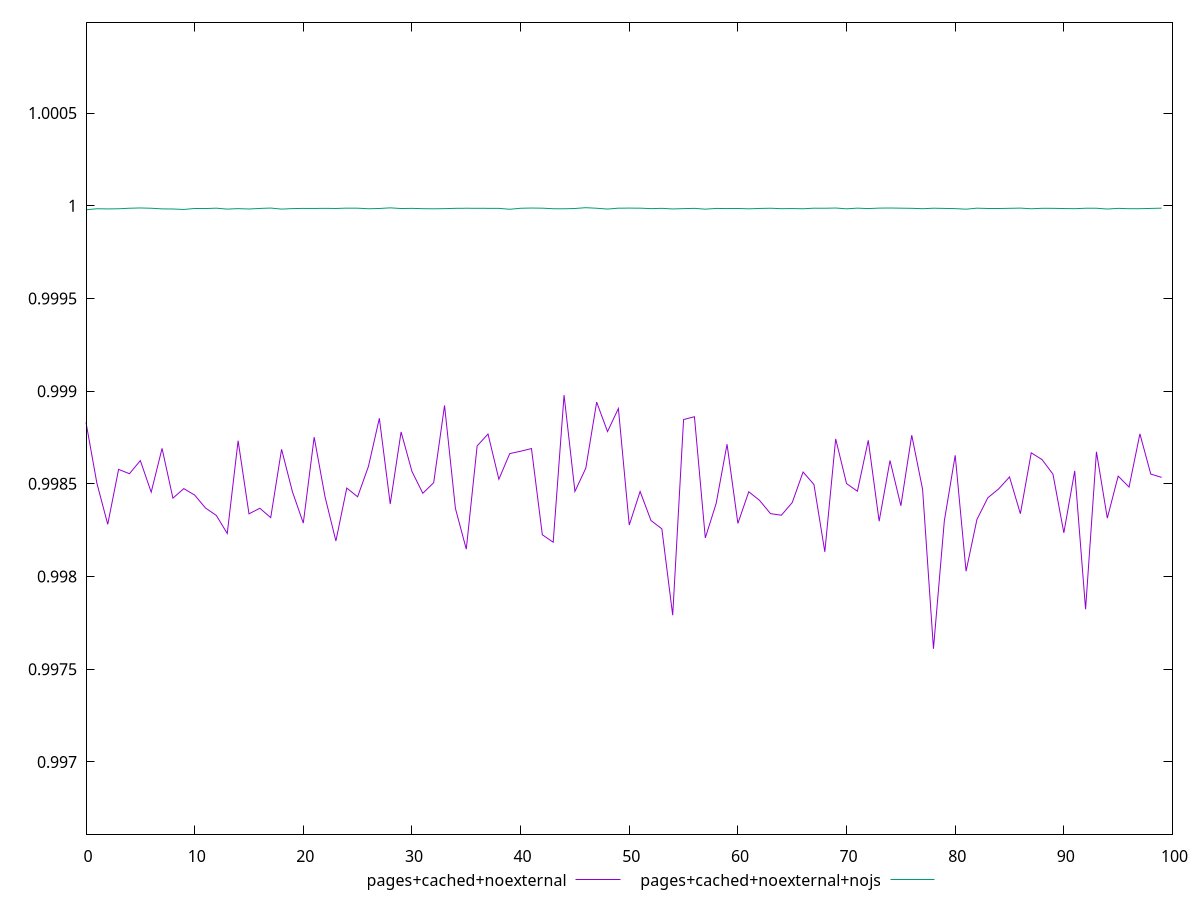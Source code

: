 $_pagesCachedNoexternal <<EOF
0.9988311288616056
0.9985040626774732
0.9982816325714007
0.9985780744162065
0.9985545834441563
0.9986254498217295
0.9984550148050624
0.9986912222796285
0.9984227202276853
0.9984742522129766
0.9984394121833642
0.9983694252763617
0.9983292460429767
0.9982320593519842
0.9987325058440764
0.9983383126857538
0.9983682860396088
0.9983176666932583
0.9986863852185519
0.9984572472093282
0.998288284705015
0.9987518830773692
0.9984300219777043
0.9981916007491174
0.9984773207160911
0.9984301603738897
0.9985948353405423
0.9988536237071378
0.9983913341541621
0.9987799186852817
0.9985666451306
0.998448988971942
0.9985062863158582
0.9989225937759438
0.9983675737153359
0.998147694892555
0.9987044152010172
0.9987687697037297
0.9985247352671891
0.9986632254075245
0.998675736995964
0.9986902962153816
0.9982252454875088
0.9981849798399316
0.9989786639992547
0.9984588858064509
0.9985843612177192
0.9989407246948265
0.9987819029008973
0.9989064450585514
0.9982776320696343
0.998458794807412
0.9983023629505441
0.9982572263611706
0.997791323744077
0.9988466500975486
0.9988620151408054
0.9982083545326197
0.9983943387442971
0.9987136978274052
0.998286611161388
0.9984573382766411
0.9984103236103412
0.9983392750603072
0.9983306953129125
0.9983989314062477
0.9985637555036009
0.9984963497767992
0.9981331478041653
0.9987423788199601
0.9985012128077222
0.9984602503102799
0.9987347441059982
0.998298202452506
0.9986258674074331
0.9983816818375689
0.9987623369169338
0.9984700028498084
0.9976105978692127
0.9983000633768515
0.9986538760965977
0.9980286067309869
0.9983078334510578
0.9984245711639432
0.9984727162290572
0.9985371582592177
0.9983387458057081
0.9986673921621744
0.998630412918702
0.9985517624868856
0.9982355344761078
0.9985697885685216
0.9978235930327491
0.9986729326445651
0.9983149449202137
0.9985417038586868
0.9984825895448343
0.9987696536784321
0.9985527177337082
0.9985348376749071
EOF
$_pagesCachedNoexternalNojs <<EOF
0.9999779801205365
0.9999838103610934
0.9999828665515886
0.999983648530457
0.9999864905948924
0.999987983887406
0.999986445345135
0.9999830474546327
0.9999823942131976
0.9999798328605368
0.9999853007344568
0.9999848499167089
0.9999867636022675
0.9999817728777789
0.9999843877016626
0.9999823654028799
0.9999854265178014
0.9999874785310912
0.9999817997962491
0.999984561061441
0.999985601335838
0.99998535475135
0.9999859642085145
0.9999852182672468
0.9999870299824993
0.999986734646294
0.9999837124410289
0.9999851592898975
0.9999885886668418
0.9999849179727118
0.9999857711205254
0.9999841564486673
0.9999834020289681
0.999984354498645
0.9999859262006745
0.9999864579856075
0.9999861325810637
0.99998593272236
0.9999857095738015
0.9999809456931571
0.999986376705631
0.9999875945068508
0.9999868007542654
0.999983864009043
0.9999834468486216
0.9999851194838913
0.9999894122389575
0.9999864853397423
0.9999820445777861
0.9999869372604855
0.9999871241770855
0.9999869362385136
0.9999844090156225
0.9999859120617525
0.9999826116430341
0.9999844409413661
0.999985814947748
0.9999815236801148
0.9999854265178014
0.9999848291032734
0.9999852623726508
0.9999833358617317
0.9999853704752428
0.9999864769279736
0.9999841048094098
0.999984772324404
0.9999836866559298
0.9999867377512324
0.9999863640022397
0.9999876765209577
0.9999834368973655
0.9999870421686924
0.9999845563653671
0.9999872127837018
0.9999877435522276
0.999986807968203
0.9999860421283937
0.9999840325217699
0.9999865942981954
0.9999855736155596
0.9999844303054742
0.9999814240366911
0.9999868419326978
0.9999851751875675
0.9999850144287378
0.9999860658655467
0.99998718766302
0.9999836312883406
0.9999862630863801
0.9999859164134441
0.9999848960840846
0.99998409879581
0.9999864506131879
0.9999864926964777
0.9999822220850986
0.9999858641194903
0.9999838761812085
0.99998413124688
0.9999854779196435
0.9999868830044283
EOF
set key outside below
set terminal pngcairo
set output "report_00004_2020-11-02T20-21-41.718Z/mainthread-work-breakdown/mainthread-work-breakdown_pages+cached+noexternal_pages+cached+noexternal+nojs.png"
set yrange [0.9966105978692127:1.0009894122389575]
plot $_pagesCachedNoexternal title "pages+cached+noexternal" with line ,$_pagesCachedNoexternalNojs title "pages+cached+noexternal+nojs" with line ,